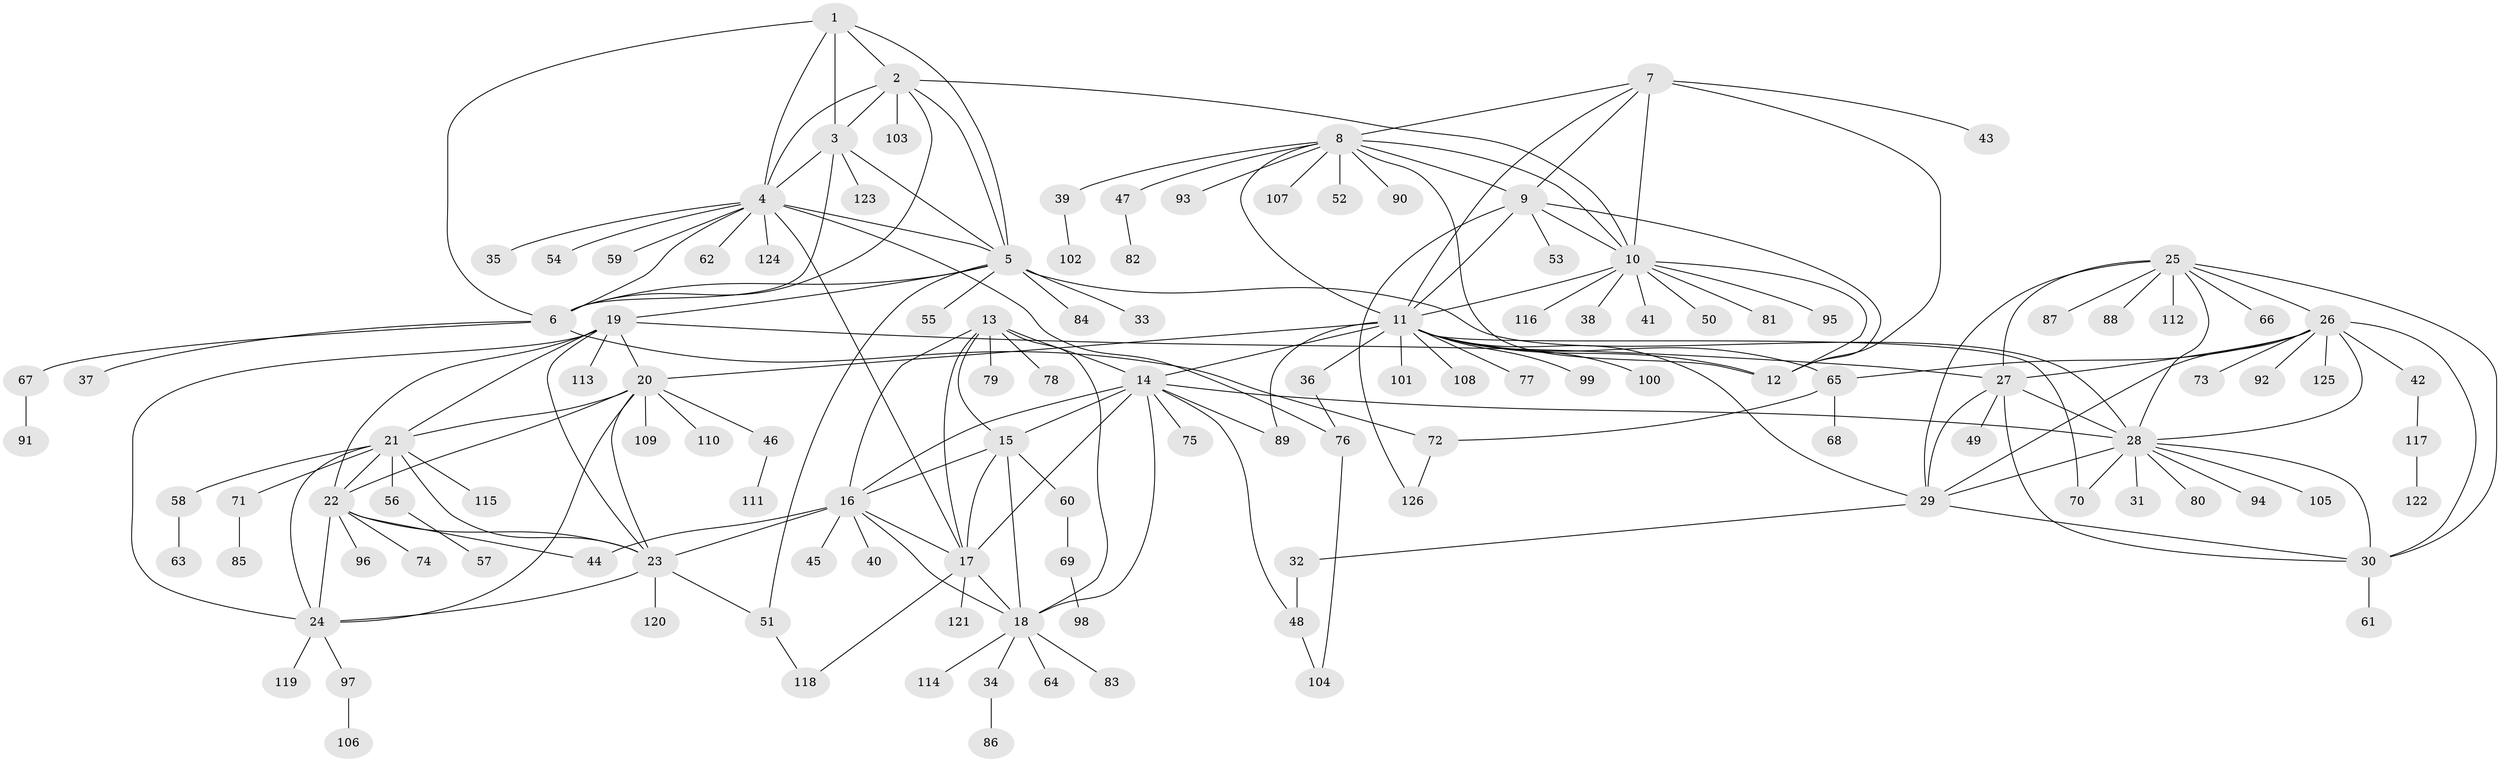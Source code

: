 // coarse degree distribution, {4: 0.020833333333333332, 7: 0.03125, 10: 0.020833333333333332, 9: 0.052083333333333336, 8: 0.041666666666666664, 3: 0.03125, 12: 0.010416666666666666, 14: 0.010416666666666666, 5: 0.03125, 6: 0.020833333333333332, 11: 0.010416666666666666, 1: 0.6354166666666666, 2: 0.08333333333333333}
// Generated by graph-tools (version 1.1) at 2025/52/02/27/25 19:52:21]
// undirected, 126 vertices, 192 edges
graph export_dot {
graph [start="1"]
  node [color=gray90,style=filled];
  1;
  2;
  3;
  4;
  5;
  6;
  7;
  8;
  9;
  10;
  11;
  12;
  13;
  14;
  15;
  16;
  17;
  18;
  19;
  20;
  21;
  22;
  23;
  24;
  25;
  26;
  27;
  28;
  29;
  30;
  31;
  32;
  33;
  34;
  35;
  36;
  37;
  38;
  39;
  40;
  41;
  42;
  43;
  44;
  45;
  46;
  47;
  48;
  49;
  50;
  51;
  52;
  53;
  54;
  55;
  56;
  57;
  58;
  59;
  60;
  61;
  62;
  63;
  64;
  65;
  66;
  67;
  68;
  69;
  70;
  71;
  72;
  73;
  74;
  75;
  76;
  77;
  78;
  79;
  80;
  81;
  82;
  83;
  84;
  85;
  86;
  87;
  88;
  89;
  90;
  91;
  92;
  93;
  94;
  95;
  96;
  97;
  98;
  99;
  100;
  101;
  102;
  103;
  104;
  105;
  106;
  107;
  108;
  109;
  110;
  111;
  112;
  113;
  114;
  115;
  116;
  117;
  118;
  119;
  120;
  121;
  122;
  123;
  124;
  125;
  126;
  1 -- 2;
  1 -- 3;
  1 -- 4;
  1 -- 5;
  1 -- 6;
  2 -- 3;
  2 -- 4;
  2 -- 5;
  2 -- 6;
  2 -- 10;
  2 -- 103;
  3 -- 4;
  3 -- 5;
  3 -- 6;
  3 -- 123;
  4 -- 5;
  4 -- 6;
  4 -- 17;
  4 -- 35;
  4 -- 54;
  4 -- 59;
  4 -- 62;
  4 -- 76;
  4 -- 124;
  5 -- 6;
  5 -- 19;
  5 -- 28;
  5 -- 33;
  5 -- 51;
  5 -- 55;
  5 -- 84;
  6 -- 37;
  6 -- 67;
  6 -- 72;
  7 -- 8;
  7 -- 9;
  7 -- 10;
  7 -- 11;
  7 -- 12;
  7 -- 43;
  8 -- 9;
  8 -- 10;
  8 -- 11;
  8 -- 12;
  8 -- 39;
  8 -- 47;
  8 -- 52;
  8 -- 90;
  8 -- 93;
  8 -- 107;
  9 -- 10;
  9 -- 11;
  9 -- 12;
  9 -- 53;
  9 -- 126;
  10 -- 11;
  10 -- 12;
  10 -- 38;
  10 -- 41;
  10 -- 50;
  10 -- 81;
  10 -- 95;
  10 -- 116;
  11 -- 12;
  11 -- 14;
  11 -- 20;
  11 -- 29;
  11 -- 36;
  11 -- 65;
  11 -- 70;
  11 -- 77;
  11 -- 89;
  11 -- 99;
  11 -- 100;
  11 -- 101;
  11 -- 108;
  13 -- 14;
  13 -- 15;
  13 -- 16;
  13 -- 17;
  13 -- 18;
  13 -- 78;
  13 -- 79;
  14 -- 15;
  14 -- 16;
  14 -- 17;
  14 -- 18;
  14 -- 28;
  14 -- 48;
  14 -- 75;
  14 -- 89;
  15 -- 16;
  15 -- 17;
  15 -- 18;
  15 -- 60;
  16 -- 17;
  16 -- 18;
  16 -- 23;
  16 -- 40;
  16 -- 44;
  16 -- 45;
  17 -- 18;
  17 -- 118;
  17 -- 121;
  18 -- 34;
  18 -- 64;
  18 -- 83;
  18 -- 114;
  19 -- 20;
  19 -- 21;
  19 -- 22;
  19 -- 23;
  19 -- 24;
  19 -- 27;
  19 -- 113;
  20 -- 21;
  20 -- 22;
  20 -- 23;
  20 -- 24;
  20 -- 46;
  20 -- 109;
  20 -- 110;
  21 -- 22;
  21 -- 23;
  21 -- 24;
  21 -- 56;
  21 -- 58;
  21 -- 71;
  21 -- 115;
  22 -- 23;
  22 -- 24;
  22 -- 44;
  22 -- 74;
  22 -- 96;
  23 -- 24;
  23 -- 51;
  23 -- 120;
  24 -- 97;
  24 -- 119;
  25 -- 26;
  25 -- 27;
  25 -- 28;
  25 -- 29;
  25 -- 30;
  25 -- 66;
  25 -- 87;
  25 -- 88;
  25 -- 112;
  26 -- 27;
  26 -- 28;
  26 -- 29;
  26 -- 30;
  26 -- 42;
  26 -- 65;
  26 -- 73;
  26 -- 92;
  26 -- 125;
  27 -- 28;
  27 -- 29;
  27 -- 30;
  27 -- 49;
  28 -- 29;
  28 -- 30;
  28 -- 31;
  28 -- 70;
  28 -- 80;
  28 -- 94;
  28 -- 105;
  29 -- 30;
  29 -- 32;
  30 -- 61;
  32 -- 48;
  34 -- 86;
  36 -- 76;
  39 -- 102;
  42 -- 117;
  46 -- 111;
  47 -- 82;
  48 -- 104;
  51 -- 118;
  56 -- 57;
  58 -- 63;
  60 -- 69;
  65 -- 68;
  65 -- 72;
  67 -- 91;
  69 -- 98;
  71 -- 85;
  72 -- 126;
  76 -- 104;
  97 -- 106;
  117 -- 122;
}
